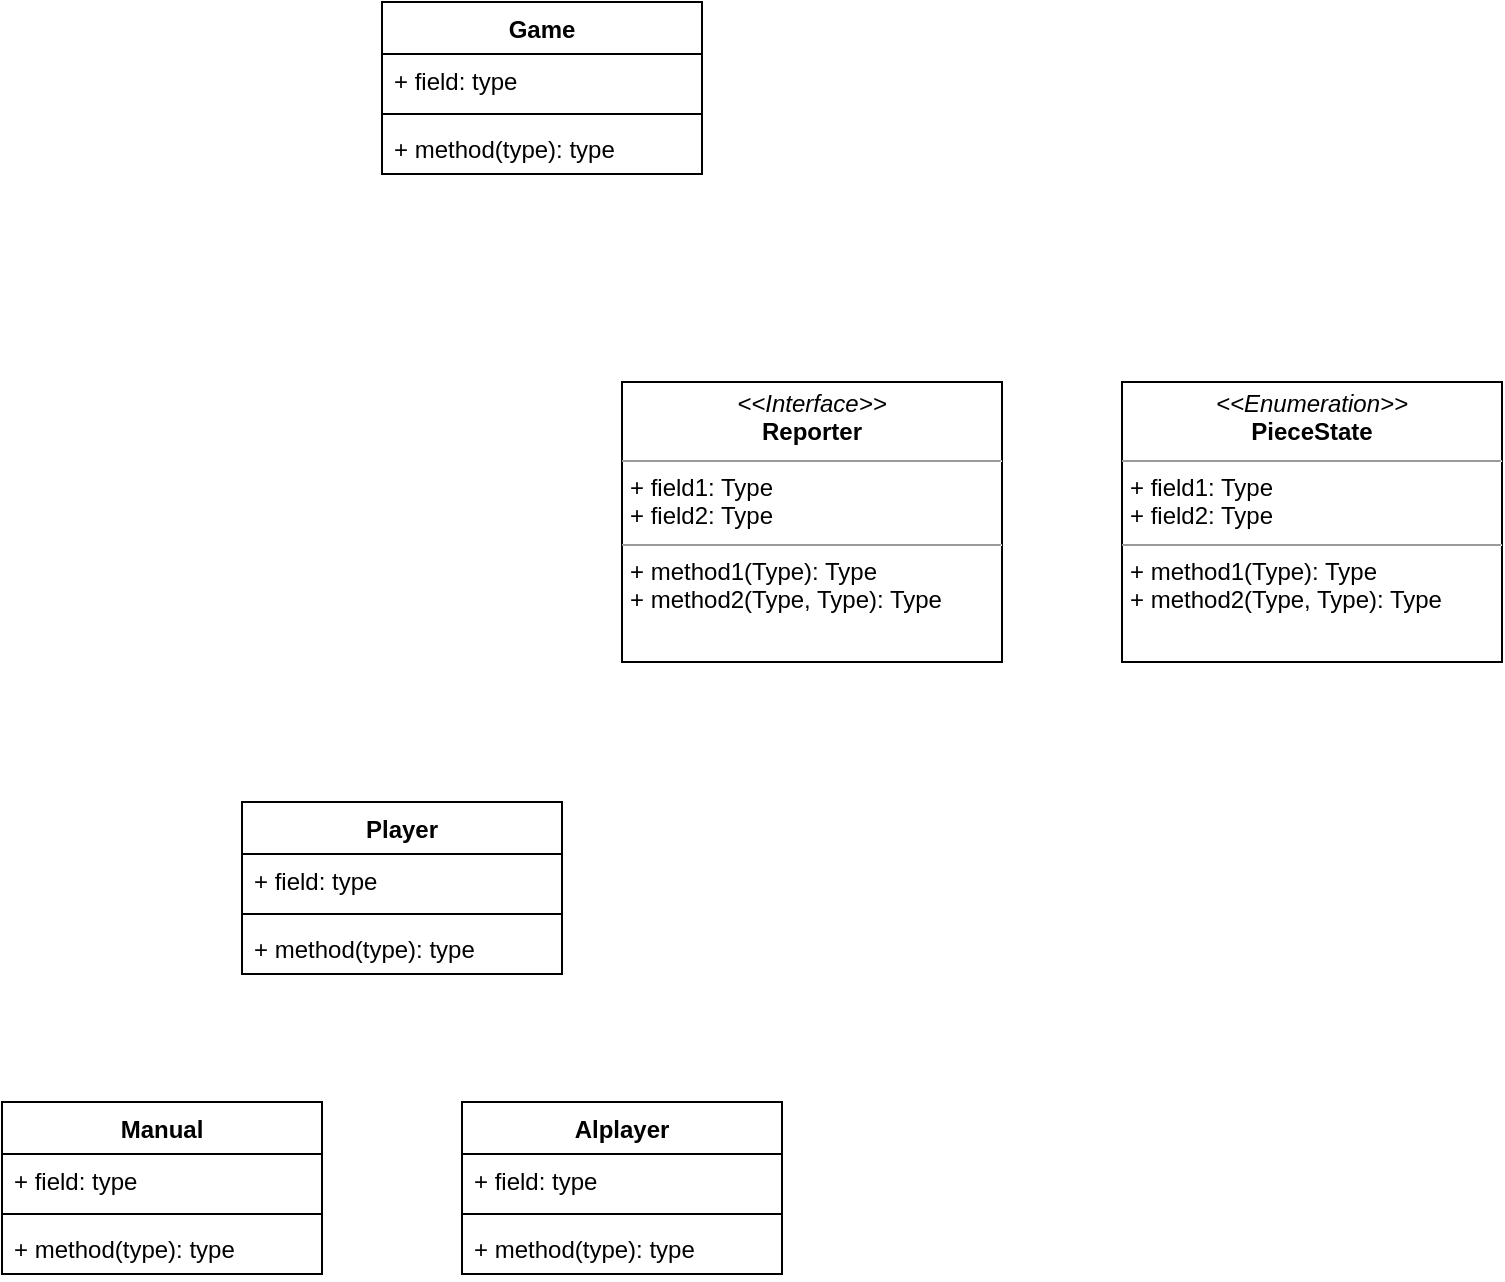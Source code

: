 <mxfile version="21.2.8" type="github">
  <diagram name="Page-1" id="OannjaR6fSQjbODMCAjz">
    <mxGraphModel dx="1050" dy="485" grid="1" gridSize="10" guides="1" tooltips="1" connect="1" arrows="1" fold="1" page="1" pageScale="1" pageWidth="827" pageHeight="1169" math="0" shadow="0">
      <root>
        <mxCell id="0" />
        <mxCell id="1" parent="0" />
        <mxCell id="ivCwcvR1RakMag-9bvLZ-1" value="&lt;p style=&quot;margin:0px;margin-top:4px;text-align:center;&quot;&gt;&lt;i&gt;&amp;lt;&amp;lt;Interface&amp;gt;&amp;gt;&lt;/i&gt;&lt;br&gt;&lt;b&gt;Reporter&lt;/b&gt;&lt;/p&gt;&lt;hr size=&quot;1&quot;&gt;&lt;p style=&quot;margin:0px;margin-left:4px;&quot;&gt;+ field1: Type&lt;br&gt;+ field2: Type&lt;/p&gt;&lt;hr size=&quot;1&quot;&gt;&lt;p style=&quot;margin:0px;margin-left:4px;&quot;&gt;+ method1(Type): Type&lt;br&gt;+ method2(Type, Type): Type&lt;/p&gt;" style="verticalAlign=top;align=left;overflow=fill;fontSize=12;fontFamily=Helvetica;html=1;whiteSpace=wrap;" vertex="1" parent="1">
          <mxGeometry x="320" y="320" width="190" height="140" as="geometry" />
        </mxCell>
        <mxCell id="ivCwcvR1RakMag-9bvLZ-2" value="Manual" style="swimlane;fontStyle=1;align=center;verticalAlign=top;childLayout=stackLayout;horizontal=1;startSize=26;horizontalStack=0;resizeParent=1;resizeParentMax=0;resizeLast=0;collapsible=1;marginBottom=0;whiteSpace=wrap;html=1;" vertex="1" parent="1">
          <mxGeometry x="10" y="680" width="160" height="86" as="geometry">
            <mxRectangle x="110" y="499" width="100" height="30" as="alternateBounds" />
          </mxGeometry>
        </mxCell>
        <mxCell id="ivCwcvR1RakMag-9bvLZ-3" value="+ field: type" style="text;strokeColor=none;fillColor=none;align=left;verticalAlign=top;spacingLeft=4;spacingRight=4;overflow=hidden;rotatable=0;points=[[0,0.5],[1,0.5]];portConstraint=eastwest;whiteSpace=wrap;html=1;" vertex="1" parent="ivCwcvR1RakMag-9bvLZ-2">
          <mxGeometry y="26" width="160" height="26" as="geometry" />
        </mxCell>
        <mxCell id="ivCwcvR1RakMag-9bvLZ-4" value="" style="line;strokeWidth=1;fillColor=none;align=left;verticalAlign=middle;spacingTop=-1;spacingLeft=3;spacingRight=3;rotatable=0;labelPosition=right;points=[];portConstraint=eastwest;strokeColor=inherit;" vertex="1" parent="ivCwcvR1RakMag-9bvLZ-2">
          <mxGeometry y="52" width="160" height="8" as="geometry" />
        </mxCell>
        <mxCell id="ivCwcvR1RakMag-9bvLZ-5" value="+ method(type): type" style="text;strokeColor=none;fillColor=none;align=left;verticalAlign=top;spacingLeft=4;spacingRight=4;overflow=hidden;rotatable=0;points=[[0,0.5],[1,0.5]];portConstraint=eastwest;whiteSpace=wrap;html=1;" vertex="1" parent="ivCwcvR1RakMag-9bvLZ-2">
          <mxGeometry y="60" width="160" height="26" as="geometry" />
        </mxCell>
        <mxCell id="ivCwcvR1RakMag-9bvLZ-9" value="&lt;p style=&quot;margin:0px;margin-top:4px;text-align:center;&quot;&gt;&lt;i&gt;&amp;lt;&amp;lt;Enumeration&amp;gt;&amp;gt;&lt;/i&gt;&lt;br&gt;&lt;b&gt;PieceState&lt;/b&gt;&lt;/p&gt;&lt;hr size=&quot;1&quot;&gt;&lt;p style=&quot;margin:0px;margin-left:4px;&quot;&gt;+ field1: Type&lt;br&gt;+ field2: Type&lt;/p&gt;&lt;hr size=&quot;1&quot;&gt;&lt;p style=&quot;margin:0px;margin-left:4px;&quot;&gt;+ method1(Type): Type&lt;br&gt;+ method2(Type, Type): Type&lt;/p&gt;" style="verticalAlign=top;align=left;overflow=fill;fontSize=12;fontFamily=Helvetica;html=1;whiteSpace=wrap;" vertex="1" parent="1">
          <mxGeometry x="570" y="320" width="190" height="140" as="geometry" />
        </mxCell>
        <mxCell id="ivCwcvR1RakMag-9bvLZ-11" value="Alplayer" style="swimlane;fontStyle=1;align=center;verticalAlign=top;childLayout=stackLayout;horizontal=1;startSize=26;horizontalStack=0;resizeParent=1;resizeParentMax=0;resizeLast=0;collapsible=1;marginBottom=0;whiteSpace=wrap;html=1;" vertex="1" parent="1">
          <mxGeometry x="240" y="680" width="160" height="86" as="geometry">
            <mxRectangle x="110" y="499" width="100" height="30" as="alternateBounds" />
          </mxGeometry>
        </mxCell>
        <mxCell id="ivCwcvR1RakMag-9bvLZ-12" value="+ field: type" style="text;strokeColor=none;fillColor=none;align=left;verticalAlign=top;spacingLeft=4;spacingRight=4;overflow=hidden;rotatable=0;points=[[0,0.5],[1,0.5]];portConstraint=eastwest;whiteSpace=wrap;html=1;" vertex="1" parent="ivCwcvR1RakMag-9bvLZ-11">
          <mxGeometry y="26" width="160" height="26" as="geometry" />
        </mxCell>
        <mxCell id="ivCwcvR1RakMag-9bvLZ-13" value="" style="line;strokeWidth=1;fillColor=none;align=left;verticalAlign=middle;spacingTop=-1;spacingLeft=3;spacingRight=3;rotatable=0;labelPosition=right;points=[];portConstraint=eastwest;strokeColor=inherit;" vertex="1" parent="ivCwcvR1RakMag-9bvLZ-11">
          <mxGeometry y="52" width="160" height="8" as="geometry" />
        </mxCell>
        <mxCell id="ivCwcvR1RakMag-9bvLZ-14" value="+ method(type): type" style="text;strokeColor=none;fillColor=none;align=left;verticalAlign=top;spacingLeft=4;spacingRight=4;overflow=hidden;rotatable=0;points=[[0,0.5],[1,0.5]];portConstraint=eastwest;whiteSpace=wrap;html=1;" vertex="1" parent="ivCwcvR1RakMag-9bvLZ-11">
          <mxGeometry y="60" width="160" height="26" as="geometry" />
        </mxCell>
        <mxCell id="ivCwcvR1RakMag-9bvLZ-15" value="Player" style="swimlane;fontStyle=1;align=center;verticalAlign=top;childLayout=stackLayout;horizontal=1;startSize=26;horizontalStack=0;resizeParent=1;resizeParentMax=0;resizeLast=0;collapsible=1;marginBottom=0;whiteSpace=wrap;html=1;" vertex="1" parent="1">
          <mxGeometry x="130" y="530" width="160" height="86" as="geometry">
            <mxRectangle x="110" y="499" width="100" height="30" as="alternateBounds" />
          </mxGeometry>
        </mxCell>
        <mxCell id="ivCwcvR1RakMag-9bvLZ-16" value="+ field: type" style="text;strokeColor=none;fillColor=none;align=left;verticalAlign=top;spacingLeft=4;spacingRight=4;overflow=hidden;rotatable=0;points=[[0,0.5],[1,0.5]];portConstraint=eastwest;whiteSpace=wrap;html=1;" vertex="1" parent="ivCwcvR1RakMag-9bvLZ-15">
          <mxGeometry y="26" width="160" height="26" as="geometry" />
        </mxCell>
        <mxCell id="ivCwcvR1RakMag-9bvLZ-17" value="" style="line;strokeWidth=1;fillColor=none;align=left;verticalAlign=middle;spacingTop=-1;spacingLeft=3;spacingRight=3;rotatable=0;labelPosition=right;points=[];portConstraint=eastwest;strokeColor=inherit;" vertex="1" parent="ivCwcvR1RakMag-9bvLZ-15">
          <mxGeometry y="52" width="160" height="8" as="geometry" />
        </mxCell>
        <mxCell id="ivCwcvR1RakMag-9bvLZ-18" value="+ method(type): type" style="text;strokeColor=none;fillColor=none;align=left;verticalAlign=top;spacingLeft=4;spacingRight=4;overflow=hidden;rotatable=0;points=[[0,0.5],[1,0.5]];portConstraint=eastwest;whiteSpace=wrap;html=1;" vertex="1" parent="ivCwcvR1RakMag-9bvLZ-15">
          <mxGeometry y="60" width="160" height="26" as="geometry" />
        </mxCell>
        <mxCell id="ivCwcvR1RakMag-9bvLZ-19" value="Game" style="swimlane;fontStyle=1;align=center;verticalAlign=top;childLayout=stackLayout;horizontal=1;startSize=26;horizontalStack=0;resizeParent=1;resizeParentMax=0;resizeLast=0;collapsible=1;marginBottom=0;whiteSpace=wrap;html=1;" vertex="1" parent="1">
          <mxGeometry x="200" y="130" width="160" height="86" as="geometry">
            <mxRectangle x="110" y="499" width="100" height="30" as="alternateBounds" />
          </mxGeometry>
        </mxCell>
        <mxCell id="ivCwcvR1RakMag-9bvLZ-20" value="+ field: type" style="text;strokeColor=none;fillColor=none;align=left;verticalAlign=top;spacingLeft=4;spacingRight=4;overflow=hidden;rotatable=0;points=[[0,0.5],[1,0.5]];portConstraint=eastwest;whiteSpace=wrap;html=1;" vertex="1" parent="ivCwcvR1RakMag-9bvLZ-19">
          <mxGeometry y="26" width="160" height="26" as="geometry" />
        </mxCell>
        <mxCell id="ivCwcvR1RakMag-9bvLZ-21" value="" style="line;strokeWidth=1;fillColor=none;align=left;verticalAlign=middle;spacingTop=-1;spacingLeft=3;spacingRight=3;rotatable=0;labelPosition=right;points=[];portConstraint=eastwest;strokeColor=inherit;" vertex="1" parent="ivCwcvR1RakMag-9bvLZ-19">
          <mxGeometry y="52" width="160" height="8" as="geometry" />
        </mxCell>
        <mxCell id="ivCwcvR1RakMag-9bvLZ-22" value="+ method(type): type" style="text;strokeColor=none;fillColor=none;align=left;verticalAlign=top;spacingLeft=4;spacingRight=4;overflow=hidden;rotatable=0;points=[[0,0.5],[1,0.5]];portConstraint=eastwest;whiteSpace=wrap;html=1;" vertex="1" parent="ivCwcvR1RakMag-9bvLZ-19">
          <mxGeometry y="60" width="160" height="26" as="geometry" />
        </mxCell>
      </root>
    </mxGraphModel>
  </diagram>
</mxfile>
